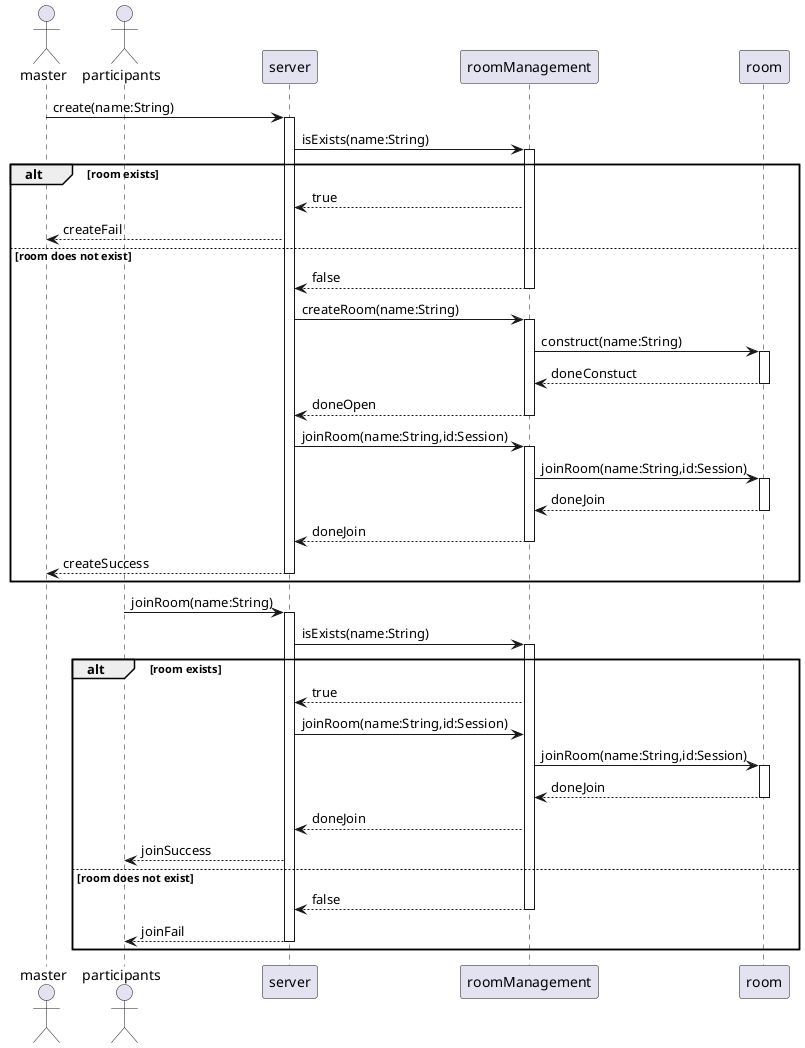 @startuml ex
actor master
actor participants
master->server:create(name:String)
activate server
server->roomManagement:isExists(name:String)
activate roomManagement
alt room exists
server<--roomManagement:true
master<--server:createFail
else room does not exist
return false
server->roomManagement:createRoom(name:String)
activate roomManagement
roomManagement->room:construct(name:String)
activate room
return doneConstuct
return doneOpen
server->roomManagement:joinRoom(name:String,id:Session)
activate roomManagement
roomManagement->room:joinRoom(name:String,id:Session)
activate room
return doneJoin
return doneJoin
return createSuccess
end

participants->server:joinRoom(name:String)
activate server
server->roomManagement:isExists(name:String)
activate roomManagement
alt room exists
server<--roomManagement:true
server->roomManagement:joinRoom(name:String,id:Session)
roomManagement->room:joinRoom(name:String,id:Session)
activate room
return doneJoin
server<--roomManagement:doneJoin
participants<--server:joinSuccess
else room does not exist
return false
return joinFail
end
@enduml